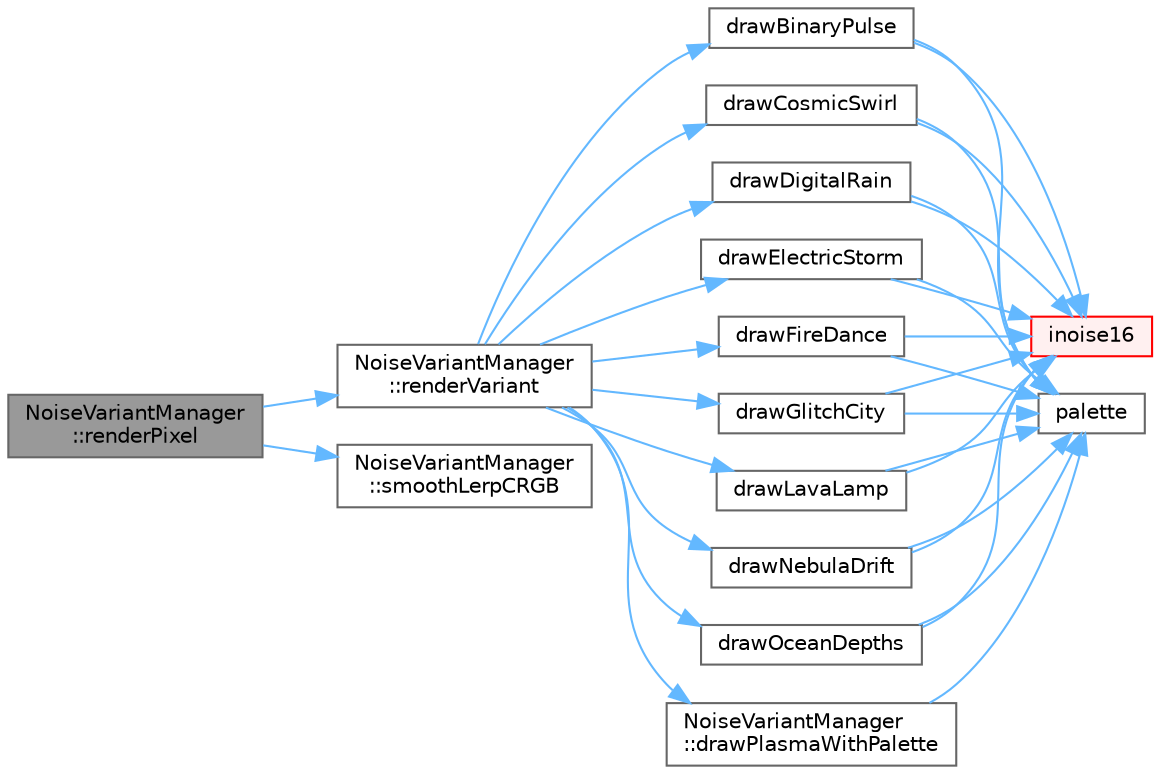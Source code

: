 digraph "NoiseVariantManager::renderPixel"
{
 // INTERACTIVE_SVG=YES
 // LATEX_PDF_SIZE
  bgcolor="transparent";
  edge [fontname=Helvetica,fontsize=10,labelfontname=Helvetica,labelfontsize=10];
  node [fontname=Helvetica,fontsize=10,shape=box,height=0.2,width=0.4];
  rankdir="LR";
  Node1 [id="Node000001",label="NoiseVariantManager\l::renderPixel",height=0.2,width=0.4,color="gray40", fillcolor="grey60", style="filled", fontcolor="black",tooltip=" "];
  Node1 -> Node2 [id="edge1_Node000001_Node000002",color="steelblue1",style="solid",tooltip=" "];
  Node2 [id="Node000002",label="NoiseVariantManager\l::renderVariant",height=0.2,width=0.4,color="grey40", fillcolor="white", style="filled",URL="$d5/d14/class_noise_variant_manager_ab935fb8965b72b80bd397cc8101b8ea4.html#ab935fb8965b72b80bd397cc8101b8ea4",tooltip=" "];
  Node2 -> Node3 [id="edge2_Node000002_Node000003",color="steelblue1",style="solid",tooltip=" "];
  Node3 [id="Node000003",label="drawBinaryPulse",height=0.2,width=0.4,color="grey40", fillcolor="white", style="filled",URL="$d5/d77/_fx_noise_ring_8h_af706561ce2cd3a6cbb7fc76c00dd4cb0.html#af706561ce2cd3a6cbb7fc76c00dd4cb0",tooltip=" "];
  Node3 -> Node4 [id="edge3_Node000003_Node000004",color="steelblue1",style="solid",tooltip=" "];
  Node4 [id="Node000004",label="inoise16",height=0.2,width=0.4,color="red", fillcolor="#FFF0F0", style="filled",URL="$d8/df9/group___noise_generation_ga46e9de1842d8977b77bee089d0f3b25c.html#ga46e9de1842d8977b77bee089d0f3b25c",tooltip="16-bit, fixed point implementation of Perlin's noise."];
  Node3 -> Node7 [id="edge4_Node000003_Node000007",color="steelblue1",style="solid",tooltip=" "];
  Node7 [id="Node000007",label="palette",height=0.2,width=0.4,color="grey40", fillcolor="white", style="filled",URL="$d8/dd0/_fire_cylinder_8h_a470cec2dcb21e474c257065bb93bfcd1.html#a470cec2dcb21e474c257065bb93bfcd1",tooltip=" "];
  Node2 -> Node8 [id="edge5_Node000002_Node000008",color="steelblue1",style="solid",tooltip=" "];
  Node8 [id="Node000008",label="drawCosmicSwirl",height=0.2,width=0.4,color="grey40", fillcolor="white", style="filled",URL="$d5/d77/_fx_noise_ring_8h_a30a743fe8188bcc7550687f8d32bf03d.html#a30a743fe8188bcc7550687f8d32bf03d",tooltip=" "];
  Node8 -> Node4 [id="edge6_Node000008_Node000004",color="steelblue1",style="solid",tooltip=" "];
  Node8 -> Node7 [id="edge7_Node000008_Node000007",color="steelblue1",style="solid",tooltip=" "];
  Node2 -> Node9 [id="edge8_Node000002_Node000009",color="steelblue1",style="solid",tooltip=" "];
  Node9 [id="Node000009",label="drawDigitalRain",height=0.2,width=0.4,color="grey40", fillcolor="white", style="filled",URL="$d5/d77/_fx_noise_ring_8h_a4dfeff0eec9c9d6f38f7d6b91466c908.html#a4dfeff0eec9c9d6f38f7d6b91466c908",tooltip=" "];
  Node9 -> Node4 [id="edge9_Node000009_Node000004",color="steelblue1",style="solid",tooltip=" "];
  Node9 -> Node7 [id="edge10_Node000009_Node000007",color="steelblue1",style="solid",tooltip=" "];
  Node2 -> Node10 [id="edge11_Node000002_Node000010",color="steelblue1",style="solid",tooltip=" "];
  Node10 [id="Node000010",label="drawElectricStorm",height=0.2,width=0.4,color="grey40", fillcolor="white", style="filled",URL="$d5/d77/_fx_noise_ring_8h_abd810dbb1c231f5d13289f1c6eb1be5a.html#abd810dbb1c231f5d13289f1c6eb1be5a",tooltip=" "];
  Node10 -> Node4 [id="edge12_Node000010_Node000004",color="steelblue1",style="solid",tooltip=" "];
  Node10 -> Node7 [id="edge13_Node000010_Node000007",color="steelblue1",style="solid",tooltip=" "];
  Node2 -> Node11 [id="edge14_Node000002_Node000011",color="steelblue1",style="solid",tooltip=" "];
  Node11 [id="Node000011",label="drawFireDance",height=0.2,width=0.4,color="grey40", fillcolor="white", style="filled",URL="$d5/d77/_fx_noise_ring_8h_a86e087d43e1859591dda07be6a9fef12.html#a86e087d43e1859591dda07be6a9fef12",tooltip=" "];
  Node11 -> Node4 [id="edge15_Node000011_Node000004",color="steelblue1",style="solid",tooltip=" "];
  Node11 -> Node7 [id="edge16_Node000011_Node000007",color="steelblue1",style="solid",tooltip=" "];
  Node2 -> Node12 [id="edge17_Node000002_Node000012",color="steelblue1",style="solid",tooltip=" "];
  Node12 [id="Node000012",label="drawGlitchCity",height=0.2,width=0.4,color="grey40", fillcolor="white", style="filled",URL="$d5/d77/_fx_noise_ring_8h_ac19bdd8b080d09c4f1b7151b86120db4.html#ac19bdd8b080d09c4f1b7151b86120db4",tooltip=" "];
  Node12 -> Node4 [id="edge18_Node000012_Node000004",color="steelblue1",style="solid",tooltip=" "];
  Node12 -> Node7 [id="edge19_Node000012_Node000007",color="steelblue1",style="solid",tooltip=" "];
  Node2 -> Node13 [id="edge20_Node000002_Node000013",color="steelblue1",style="solid",tooltip=" "];
  Node13 [id="Node000013",label="drawLavaLamp",height=0.2,width=0.4,color="grey40", fillcolor="white", style="filled",URL="$d5/d77/_fx_noise_ring_8h_a58a21be7f15a25d977a75eb8d505f1df.html#a58a21be7f15a25d977a75eb8d505f1df",tooltip=" "];
  Node13 -> Node4 [id="edge21_Node000013_Node000004",color="steelblue1",style="solid",tooltip=" "];
  Node13 -> Node7 [id="edge22_Node000013_Node000007",color="steelblue1",style="solid",tooltip=" "];
  Node2 -> Node14 [id="edge23_Node000002_Node000014",color="steelblue1",style="solid",tooltip=" "];
  Node14 [id="Node000014",label="drawNebulaDrift",height=0.2,width=0.4,color="grey40", fillcolor="white", style="filled",URL="$d5/d77/_fx_noise_ring_8h_acdbfd28c6c1bf3450491409986b22947.html#acdbfd28c6c1bf3450491409986b22947",tooltip=" "];
  Node14 -> Node4 [id="edge24_Node000014_Node000004",color="steelblue1",style="solid",tooltip=" "];
  Node14 -> Node7 [id="edge25_Node000014_Node000007",color="steelblue1",style="solid",tooltip=" "];
  Node2 -> Node15 [id="edge26_Node000002_Node000015",color="steelblue1",style="solid",tooltip=" "];
  Node15 [id="Node000015",label="drawOceanDepths",height=0.2,width=0.4,color="grey40", fillcolor="white", style="filled",URL="$d5/d77/_fx_noise_ring_8h_a53640f2ef55dbad4866df631feb3e8b6.html#a53640f2ef55dbad4866df631feb3e8b6",tooltip=" "];
  Node15 -> Node4 [id="edge27_Node000015_Node000004",color="steelblue1",style="solid",tooltip=" "];
  Node15 -> Node7 [id="edge28_Node000015_Node000007",color="steelblue1",style="solid",tooltip=" "];
  Node2 -> Node16 [id="edge29_Node000002_Node000016",color="steelblue1",style="solid",tooltip=" "];
  Node16 [id="Node000016",label="NoiseVariantManager\l::drawPlasmaWithPalette",height=0.2,width=0.4,color="grey40", fillcolor="white", style="filled",URL="$d5/d14/class_noise_variant_manager_af8e7ffd6722cc068ec5282332cc55011.html#af8e7ffd6722cc068ec5282332cc55011",tooltip=" "];
  Node16 -> Node7 [id="edge30_Node000016_Node000007",color="steelblue1",style="solid",tooltip=" "];
  Node1 -> Node17 [id="edge31_Node000001_Node000017",color="steelblue1",style="solid",tooltip=" "];
  Node17 [id="Node000017",label="NoiseVariantManager\l::smoothLerpCRGB",height=0.2,width=0.4,color="grey40", fillcolor="white", style="filled",URL="$d5/d14/class_noise_variant_manager_a4c1a4be30663eaadf4afae14c4597c05.html#a4c1a4be30663eaadf4afae14c4597c05",tooltip=" "];
}
